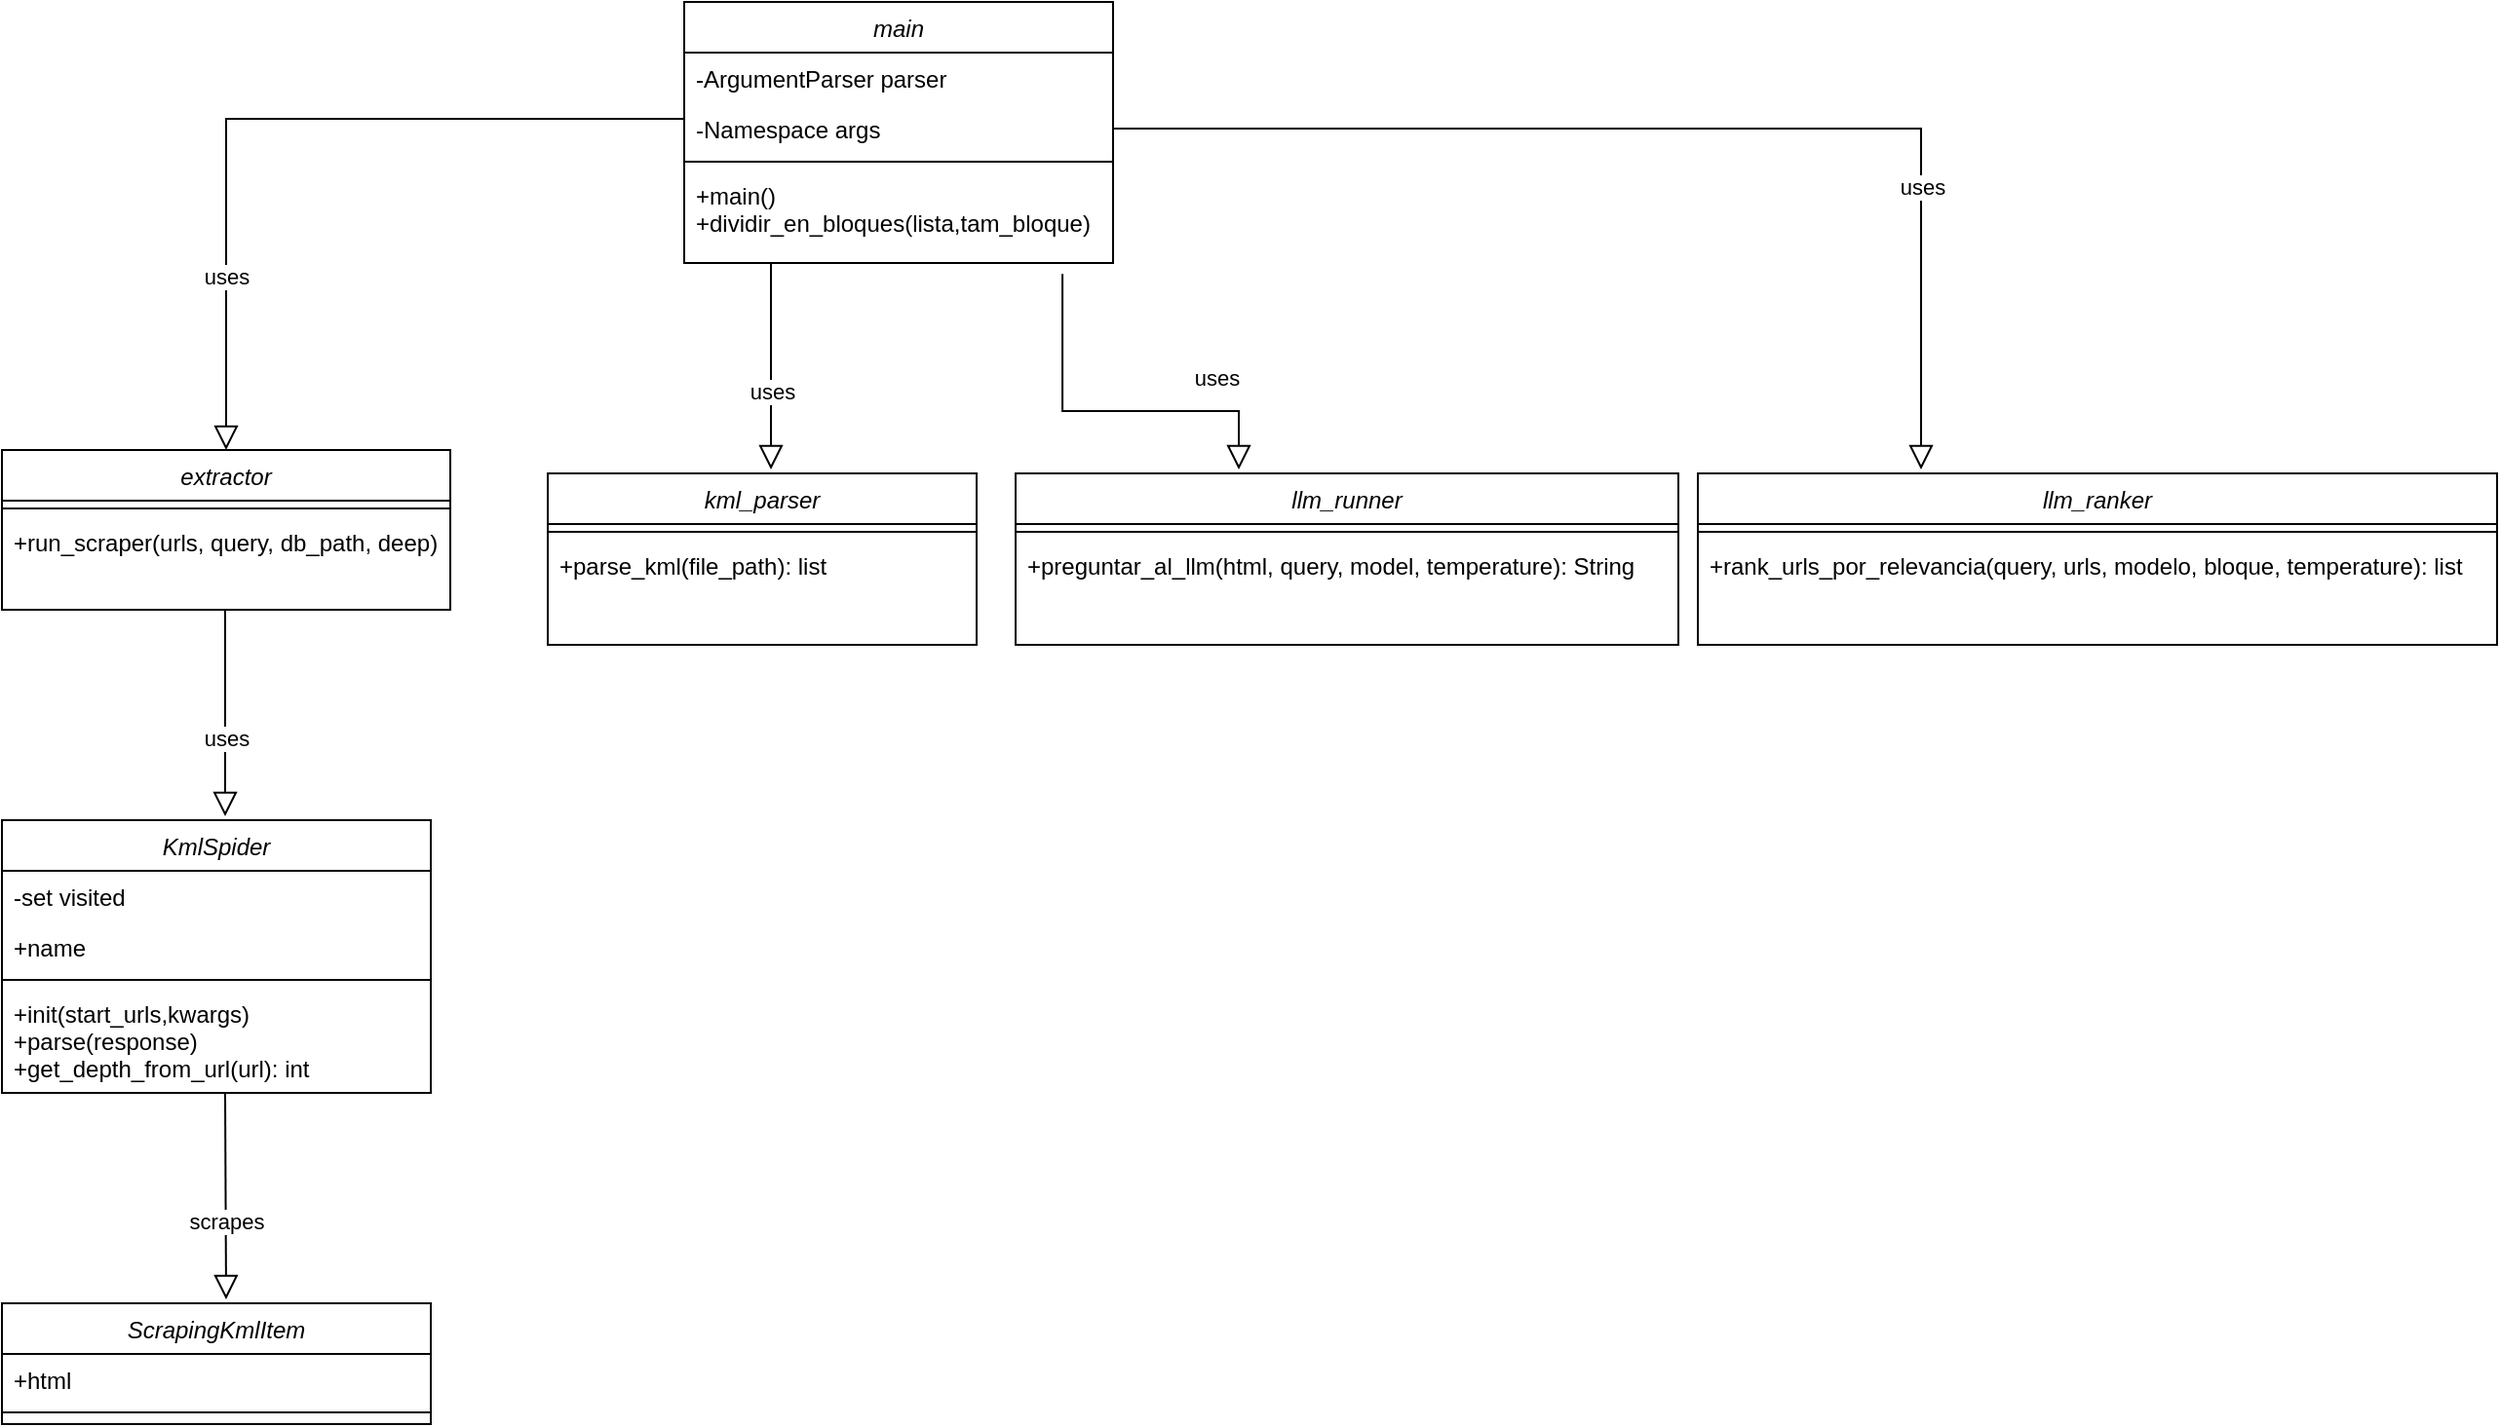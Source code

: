 <mxfile version="27.1.6">
  <diagram id="C5RBs43oDa-KdzZeNtuy" name="Page-1">
    <mxGraphModel dx="1680" dy="890" grid="1" gridSize="10" guides="1" tooltips="1" connect="1" arrows="1" fold="1" page="1" pageScale="1" pageWidth="827" pageHeight="1169" math="0" shadow="0">
      <root>
        <mxCell id="WIyWlLk6GJQsqaUBKTNV-0" />
        <mxCell id="WIyWlLk6GJQsqaUBKTNV-1" parent="WIyWlLk6GJQsqaUBKTNV-0" />
        <mxCell id="zkfFHV4jXpPFQw0GAbJ--0" value="main" style="swimlane;fontStyle=2;align=center;verticalAlign=top;childLayout=stackLayout;horizontal=1;startSize=26;horizontalStack=0;resizeParent=1;resizeLast=0;collapsible=1;marginBottom=0;rounded=0;shadow=0;strokeWidth=1;" parent="WIyWlLk6GJQsqaUBKTNV-1" vertex="1">
          <mxGeometry x="190" y="150" width="220" height="134" as="geometry">
            <mxRectangle x="230" y="140" width="160" height="26" as="alternateBounds" />
          </mxGeometry>
        </mxCell>
        <mxCell id="zkfFHV4jXpPFQw0GAbJ--1" value="-ArgumentParser parser" style="text;align=left;verticalAlign=top;spacingLeft=4;spacingRight=4;overflow=hidden;rotatable=0;points=[[0,0.5],[1,0.5]];portConstraint=eastwest;" parent="zkfFHV4jXpPFQw0GAbJ--0" vertex="1">
          <mxGeometry y="26" width="220" height="26" as="geometry" />
        </mxCell>
        <mxCell id="zkfFHV4jXpPFQw0GAbJ--2" value="-Namespace args" style="text;align=left;verticalAlign=top;spacingLeft=4;spacingRight=4;overflow=hidden;rotatable=0;points=[[0,0.5],[1,0.5]];portConstraint=eastwest;rounded=0;shadow=0;html=0;" parent="zkfFHV4jXpPFQw0GAbJ--0" vertex="1">
          <mxGeometry y="52" width="220" height="26" as="geometry" />
        </mxCell>
        <mxCell id="zkfFHV4jXpPFQw0GAbJ--4" value="" style="line;html=1;strokeWidth=1;align=left;verticalAlign=middle;spacingTop=-1;spacingLeft=3;spacingRight=3;rotatable=0;labelPosition=right;points=[];portConstraint=eastwest;" parent="zkfFHV4jXpPFQw0GAbJ--0" vertex="1">
          <mxGeometry y="78" width="220" height="8" as="geometry" />
        </mxCell>
        <mxCell id="zkfFHV4jXpPFQw0GAbJ--5" value="+main()&#xa;+dividir_en_bloques(lista,tam_bloque)" style="text;align=left;verticalAlign=top;spacingLeft=4;spacingRight=4;overflow=hidden;rotatable=0;points=[[0,0.5],[1,0.5]];portConstraint=eastwest;" parent="zkfFHV4jXpPFQw0GAbJ--0" vertex="1">
          <mxGeometry y="86" width="220" height="48" as="geometry" />
        </mxCell>
        <mxCell id="zkfFHV4jXpPFQw0GAbJ--16" value="" style="endArrow=block;endSize=10;endFill=0;shadow=0;strokeWidth=1;rounded=0;curved=0;edgeStyle=elbowEdgeStyle;elbow=vertical;exitX=0;exitY=0.5;exitDx=0;exitDy=0;entryX=0.5;entryY=0;entryDx=0;entryDy=0;" parent="WIyWlLk6GJQsqaUBKTNV-1" source="zkfFHV4jXpPFQw0GAbJ--2" target="ZZsYZ6S5hBmZ6Jqj81gc-2" edge="1">
          <mxGeometry width="160" relative="1" as="geometry">
            <mxPoint x="410" y="360" as="sourcePoint" />
            <mxPoint x="-45" y="370" as="targetPoint" />
            <Array as="points">
              <mxPoint x="50" y="210" />
            </Array>
          </mxGeometry>
        </mxCell>
        <mxCell id="ZZsYZ6S5hBmZ6Jqj81gc-0" value="uses" style="edgeLabel;html=1;align=center;verticalAlign=middle;resizable=0;points=[];" vertex="1" connectable="0" parent="zkfFHV4jXpPFQw0GAbJ--16">
          <mxGeometry x="0.565" relative="1" as="geometry">
            <mxPoint as="offset" />
          </mxGeometry>
        </mxCell>
        <mxCell id="ZZsYZ6S5hBmZ6Jqj81gc-2" value="extractor" style="swimlane;fontStyle=2;align=center;verticalAlign=top;childLayout=stackLayout;horizontal=1;startSize=26;horizontalStack=0;resizeParent=1;resizeLast=0;collapsible=1;marginBottom=0;rounded=0;shadow=0;strokeWidth=1;" vertex="1" parent="WIyWlLk6GJQsqaUBKTNV-1">
          <mxGeometry x="-160" y="380" width="230" height="82" as="geometry">
            <mxRectangle x="230" y="140" width="160" height="26" as="alternateBounds" />
          </mxGeometry>
        </mxCell>
        <mxCell id="ZZsYZ6S5hBmZ6Jqj81gc-5" value="" style="line;html=1;strokeWidth=1;align=left;verticalAlign=middle;spacingTop=-1;spacingLeft=3;spacingRight=3;rotatable=0;labelPosition=right;points=[];portConstraint=eastwest;" vertex="1" parent="ZZsYZ6S5hBmZ6Jqj81gc-2">
          <mxGeometry y="26" width="230" height="8" as="geometry" />
        </mxCell>
        <mxCell id="ZZsYZ6S5hBmZ6Jqj81gc-6" value="+run_scraper(urls, query, db_path, deep)&#xa;" style="text;align=left;verticalAlign=top;spacingLeft=4;spacingRight=4;overflow=hidden;rotatable=0;points=[[0,0.5],[1,0.5]];portConstraint=eastwest;" vertex="1" parent="ZZsYZ6S5hBmZ6Jqj81gc-2">
          <mxGeometry y="34" width="230" height="48" as="geometry" />
        </mxCell>
        <mxCell id="ZZsYZ6S5hBmZ6Jqj81gc-7" value="" style="endArrow=block;endSize=10;endFill=0;shadow=0;strokeWidth=1;rounded=0;curved=0;edgeStyle=elbowEdgeStyle;elbow=vertical;exitX=0.413;exitY=1.042;exitDx=0;exitDy=0;exitPerimeter=0;" edge="1" parent="WIyWlLk6GJQsqaUBKTNV-1">
          <mxGeometry width="160" relative="1" as="geometry">
            <mxPoint x="-45.5" y="461.996" as="sourcePoint" />
            <mxPoint x="-45.49" y="567.98" as="targetPoint" />
            <Array as="points">
              <mxPoint x="-77.49" y="537.98" />
            </Array>
          </mxGeometry>
        </mxCell>
        <mxCell id="ZZsYZ6S5hBmZ6Jqj81gc-8" value="uses" style="edgeLabel;html=1;align=center;verticalAlign=middle;resizable=0;points=[];" vertex="1" connectable="0" parent="ZZsYZ6S5hBmZ6Jqj81gc-7">
          <mxGeometry x="0.565" relative="1" as="geometry">
            <mxPoint y="-17" as="offset" />
          </mxGeometry>
        </mxCell>
        <mxCell id="ZZsYZ6S5hBmZ6Jqj81gc-9" value="KmlSpider" style="swimlane;fontStyle=2;align=center;verticalAlign=top;childLayout=stackLayout;horizontal=1;startSize=26;horizontalStack=0;resizeParent=1;resizeLast=0;collapsible=1;marginBottom=0;rounded=0;shadow=0;strokeWidth=1;" vertex="1" parent="WIyWlLk6GJQsqaUBKTNV-1">
          <mxGeometry x="-160" y="570" width="220" height="140" as="geometry">
            <mxRectangle x="230" y="140" width="160" height="26" as="alternateBounds" />
          </mxGeometry>
        </mxCell>
        <mxCell id="ZZsYZ6S5hBmZ6Jqj81gc-10" value="-set visited " style="text;align=left;verticalAlign=top;spacingLeft=4;spacingRight=4;overflow=hidden;rotatable=0;points=[[0,0.5],[1,0.5]];portConstraint=eastwest;" vertex="1" parent="ZZsYZ6S5hBmZ6Jqj81gc-9">
          <mxGeometry y="26" width="220" height="26" as="geometry" />
        </mxCell>
        <mxCell id="ZZsYZ6S5hBmZ6Jqj81gc-11" value="+name" style="text;align=left;verticalAlign=top;spacingLeft=4;spacingRight=4;overflow=hidden;rotatable=0;points=[[0,0.5],[1,0.5]];portConstraint=eastwest;rounded=0;shadow=0;html=0;" vertex="1" parent="ZZsYZ6S5hBmZ6Jqj81gc-9">
          <mxGeometry y="52" width="220" height="26" as="geometry" />
        </mxCell>
        <mxCell id="ZZsYZ6S5hBmZ6Jqj81gc-12" value="" style="line;html=1;strokeWidth=1;align=left;verticalAlign=middle;spacingTop=-1;spacingLeft=3;spacingRight=3;rotatable=0;labelPosition=right;points=[];portConstraint=eastwest;" vertex="1" parent="ZZsYZ6S5hBmZ6Jqj81gc-9">
          <mxGeometry y="78" width="220" height="8" as="geometry" />
        </mxCell>
        <mxCell id="ZZsYZ6S5hBmZ6Jqj81gc-13" value="+init(start_urls,kwargs)&#xa;+parse(response)&#xa;+get_depth_from_url(url): int" style="text;align=left;verticalAlign=top;spacingLeft=4;spacingRight=4;overflow=hidden;rotatable=0;points=[[0,0.5],[1,0.5]];portConstraint=eastwest;" vertex="1" parent="ZZsYZ6S5hBmZ6Jqj81gc-9">
          <mxGeometry y="86" width="220" height="54" as="geometry" />
        </mxCell>
        <mxCell id="ZZsYZ6S5hBmZ6Jqj81gc-14" value="" style="endArrow=block;endSize=10;endFill=0;shadow=0;strokeWidth=1;rounded=0;curved=0;edgeStyle=elbowEdgeStyle;elbow=horizontal;exitX=0.413;exitY=1.042;exitDx=0;exitDy=0;exitPerimeter=0;" edge="1" parent="WIyWlLk6GJQsqaUBKTNV-1">
          <mxGeometry width="160" relative="1" as="geometry">
            <mxPoint x="-45.5" y="710" as="sourcePoint" />
            <mxPoint x="-45.49" y="815.984" as="targetPoint" />
            <Array as="points">
              <mxPoint x="-45" y="760" />
            </Array>
          </mxGeometry>
        </mxCell>
        <mxCell id="ZZsYZ6S5hBmZ6Jqj81gc-15" value="scrapes" style="edgeLabel;html=1;align=center;verticalAlign=middle;resizable=0;points=[];" vertex="1" connectable="0" parent="ZZsYZ6S5hBmZ6Jqj81gc-14">
          <mxGeometry x="0.565" relative="1" as="geometry">
            <mxPoint y="-17" as="offset" />
          </mxGeometry>
        </mxCell>
        <mxCell id="ZZsYZ6S5hBmZ6Jqj81gc-16" value="ScrapingKmlItem" style="swimlane;fontStyle=2;align=center;verticalAlign=top;childLayout=stackLayout;horizontal=1;startSize=26;horizontalStack=0;resizeParent=1;resizeLast=0;collapsible=1;marginBottom=0;rounded=0;shadow=0;strokeWidth=1;" vertex="1" parent="WIyWlLk6GJQsqaUBKTNV-1">
          <mxGeometry x="-160" y="818" width="220" height="62" as="geometry">
            <mxRectangle x="230" y="140" width="160" height="26" as="alternateBounds" />
          </mxGeometry>
        </mxCell>
        <mxCell id="ZZsYZ6S5hBmZ6Jqj81gc-17" value="+html" style="text;align=left;verticalAlign=top;spacingLeft=4;spacingRight=4;overflow=hidden;rotatable=0;points=[[0,0.5],[1,0.5]];portConstraint=eastwest;" vertex="1" parent="ZZsYZ6S5hBmZ6Jqj81gc-16">
          <mxGeometry y="26" width="220" height="26" as="geometry" />
        </mxCell>
        <mxCell id="ZZsYZ6S5hBmZ6Jqj81gc-19" value="" style="line;html=1;strokeWidth=1;align=left;verticalAlign=middle;spacingTop=-1;spacingLeft=3;spacingRight=3;rotatable=0;labelPosition=right;points=[];portConstraint=eastwest;" vertex="1" parent="ZZsYZ6S5hBmZ6Jqj81gc-16">
          <mxGeometry y="52" width="220" height="8" as="geometry" />
        </mxCell>
        <mxCell id="ZZsYZ6S5hBmZ6Jqj81gc-21" value="" style="endArrow=block;endSize=10;endFill=0;shadow=0;strokeWidth=1;rounded=0;curved=0;edgeStyle=elbowEdgeStyle;elbow=vertical;exitX=0.413;exitY=1.042;exitDx=0;exitDy=0;exitPerimeter=0;" edge="1" parent="WIyWlLk6GJQsqaUBKTNV-1">
          <mxGeometry width="160" relative="1" as="geometry">
            <mxPoint x="234.5" y="284" as="sourcePoint" />
            <mxPoint x="234.51" y="389.984" as="targetPoint" />
            <Array as="points">
              <mxPoint x="202.51" y="359.984" />
            </Array>
          </mxGeometry>
        </mxCell>
        <mxCell id="ZZsYZ6S5hBmZ6Jqj81gc-22" value="uses" style="edgeLabel;html=1;align=center;verticalAlign=middle;resizable=0;points=[];" vertex="1" connectable="0" parent="ZZsYZ6S5hBmZ6Jqj81gc-21">
          <mxGeometry x="0.565" relative="1" as="geometry">
            <mxPoint y="-17" as="offset" />
          </mxGeometry>
        </mxCell>
        <mxCell id="ZZsYZ6S5hBmZ6Jqj81gc-23" value="kml_parser" style="swimlane;fontStyle=2;align=center;verticalAlign=top;childLayout=stackLayout;horizontal=1;startSize=26;horizontalStack=0;resizeParent=1;resizeLast=0;collapsible=1;marginBottom=0;rounded=0;shadow=0;strokeWidth=1;" vertex="1" parent="WIyWlLk6GJQsqaUBKTNV-1">
          <mxGeometry x="120" y="392" width="220" height="88" as="geometry">
            <mxRectangle x="230" y="140" width="160" height="26" as="alternateBounds" />
          </mxGeometry>
        </mxCell>
        <mxCell id="ZZsYZ6S5hBmZ6Jqj81gc-26" value="" style="line;html=1;strokeWidth=1;align=left;verticalAlign=middle;spacingTop=-1;spacingLeft=3;spacingRight=3;rotatable=0;labelPosition=right;points=[];portConstraint=eastwest;" vertex="1" parent="ZZsYZ6S5hBmZ6Jqj81gc-23">
          <mxGeometry y="26" width="220" height="8" as="geometry" />
        </mxCell>
        <mxCell id="ZZsYZ6S5hBmZ6Jqj81gc-27" value="+parse_kml(file_path): list" style="text;align=left;verticalAlign=top;spacingLeft=4;spacingRight=4;overflow=hidden;rotatable=0;points=[[0,0.5],[1,0.5]];portConstraint=eastwest;" vertex="1" parent="ZZsYZ6S5hBmZ6Jqj81gc-23">
          <mxGeometry y="34" width="220" height="54" as="geometry" />
        </mxCell>
        <mxCell id="ZZsYZ6S5hBmZ6Jqj81gc-28" value="" style="endArrow=block;endSize=10;endFill=0;shadow=0;strokeWidth=1;rounded=0;curved=0;edgeStyle=elbowEdgeStyle;elbow=vertical;exitX=0.882;exitY=1.118;exitDx=0;exitDy=0;exitPerimeter=0;" edge="1" parent="WIyWlLk6GJQsqaUBKTNV-1" source="zkfFHV4jXpPFQw0GAbJ--5">
          <mxGeometry width="160" relative="1" as="geometry">
            <mxPoint x="474.5" y="284" as="sourcePoint" />
            <mxPoint x="474.51" y="389.984" as="targetPoint" />
            <Array as="points">
              <mxPoint x="442.51" y="359.984" />
            </Array>
          </mxGeometry>
        </mxCell>
        <mxCell id="ZZsYZ6S5hBmZ6Jqj81gc-29" value="uses" style="edgeLabel;html=1;align=center;verticalAlign=middle;resizable=0;points=[];" vertex="1" connectable="0" parent="ZZsYZ6S5hBmZ6Jqj81gc-28">
          <mxGeometry x="0.565" relative="1" as="geometry">
            <mxPoint y="-17" as="offset" />
          </mxGeometry>
        </mxCell>
        <mxCell id="ZZsYZ6S5hBmZ6Jqj81gc-30" value="llm_runner&#xa;" style="swimlane;fontStyle=2;align=center;verticalAlign=top;childLayout=stackLayout;horizontal=1;startSize=26;horizontalStack=0;resizeParent=1;resizeLast=0;collapsible=1;marginBottom=0;rounded=0;shadow=0;strokeWidth=1;" vertex="1" parent="WIyWlLk6GJQsqaUBKTNV-1">
          <mxGeometry x="360" y="392" width="340" height="88" as="geometry">
            <mxRectangle x="230" y="140" width="160" height="26" as="alternateBounds" />
          </mxGeometry>
        </mxCell>
        <mxCell id="ZZsYZ6S5hBmZ6Jqj81gc-31" value="" style="line;html=1;strokeWidth=1;align=left;verticalAlign=middle;spacingTop=-1;spacingLeft=3;spacingRight=3;rotatable=0;labelPosition=right;points=[];portConstraint=eastwest;" vertex="1" parent="ZZsYZ6S5hBmZ6Jqj81gc-30">
          <mxGeometry y="26" width="340" height="8" as="geometry" />
        </mxCell>
        <mxCell id="ZZsYZ6S5hBmZ6Jqj81gc-32" value="+preguntar_al_llm(html, query, model, temperature): String " style="text;align=left;verticalAlign=top;spacingLeft=4;spacingRight=4;overflow=hidden;rotatable=0;points=[[0,0.5],[1,0.5]];portConstraint=eastwest;" vertex="1" parent="ZZsYZ6S5hBmZ6Jqj81gc-30">
          <mxGeometry y="34" width="340" height="54" as="geometry" />
        </mxCell>
        <mxCell id="ZZsYZ6S5hBmZ6Jqj81gc-33" value="" style="endArrow=block;endSize=10;endFill=0;shadow=0;strokeWidth=1;rounded=0;curved=0;edgeStyle=elbowEdgeStyle;elbow=vertical;exitX=1;exitY=0.5;exitDx=0;exitDy=0;" edge="1" parent="WIyWlLk6GJQsqaUBKTNV-1" source="zkfFHV4jXpPFQw0GAbJ--2">
          <mxGeometry width="160" relative="1" as="geometry">
            <mxPoint x="420" y="190" as="sourcePoint" />
            <mxPoint x="824.51" y="389.984" as="targetPoint" />
            <Array as="points">
              <mxPoint x="630" y="215" />
            </Array>
          </mxGeometry>
        </mxCell>
        <mxCell id="ZZsYZ6S5hBmZ6Jqj81gc-34" value="uses" style="edgeLabel;html=1;align=center;verticalAlign=middle;resizable=0;points=[];" vertex="1" connectable="0" parent="ZZsYZ6S5hBmZ6Jqj81gc-33">
          <mxGeometry x="0.565" relative="1" as="geometry">
            <mxPoint y="-17" as="offset" />
          </mxGeometry>
        </mxCell>
        <mxCell id="ZZsYZ6S5hBmZ6Jqj81gc-35" value="llm_ranker" style="swimlane;fontStyle=2;align=center;verticalAlign=top;childLayout=stackLayout;horizontal=1;startSize=26;horizontalStack=0;resizeParent=1;resizeLast=0;collapsible=1;marginBottom=0;rounded=0;shadow=0;strokeWidth=1;" vertex="1" parent="WIyWlLk6GJQsqaUBKTNV-1">
          <mxGeometry x="710" y="392" width="410" height="88" as="geometry">
            <mxRectangle x="230" y="140" width="160" height="26" as="alternateBounds" />
          </mxGeometry>
        </mxCell>
        <mxCell id="ZZsYZ6S5hBmZ6Jqj81gc-36" value="" style="line;html=1;strokeWidth=1;align=left;verticalAlign=middle;spacingTop=-1;spacingLeft=3;spacingRight=3;rotatable=0;labelPosition=right;points=[];portConstraint=eastwest;" vertex="1" parent="ZZsYZ6S5hBmZ6Jqj81gc-35">
          <mxGeometry y="26" width="410" height="8" as="geometry" />
        </mxCell>
        <mxCell id="ZZsYZ6S5hBmZ6Jqj81gc-37" value="+rank_urls_por_relevancia(query, urls, modelo, bloque, temperature): list" style="text;align=left;verticalAlign=top;spacingLeft=4;spacingRight=4;overflow=hidden;rotatable=0;points=[[0,0.5],[1,0.5]];portConstraint=eastwest;" vertex="1" parent="ZZsYZ6S5hBmZ6Jqj81gc-35">
          <mxGeometry y="34" width="410" height="54" as="geometry" />
        </mxCell>
      </root>
    </mxGraphModel>
  </diagram>
</mxfile>
